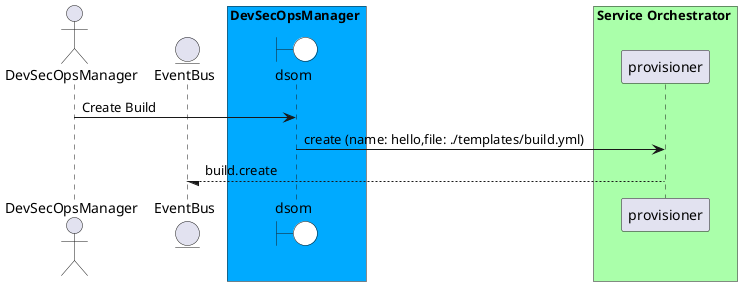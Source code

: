 @startuml

actor "DevSecOpsManager"


entity EventBus

box DevSecOpsManager #00aaff
    boundary dsom #white
end box


box Service Orchestrator #aaffaa
            participant provisioner
    end box


"DevSecOpsManager" -> dsom: Create Build

    dsom -> "provisioner": create (name: hello,file: ./templates/build.yml)

    "provisioner" --/ EventBus: build.create



@enduml
